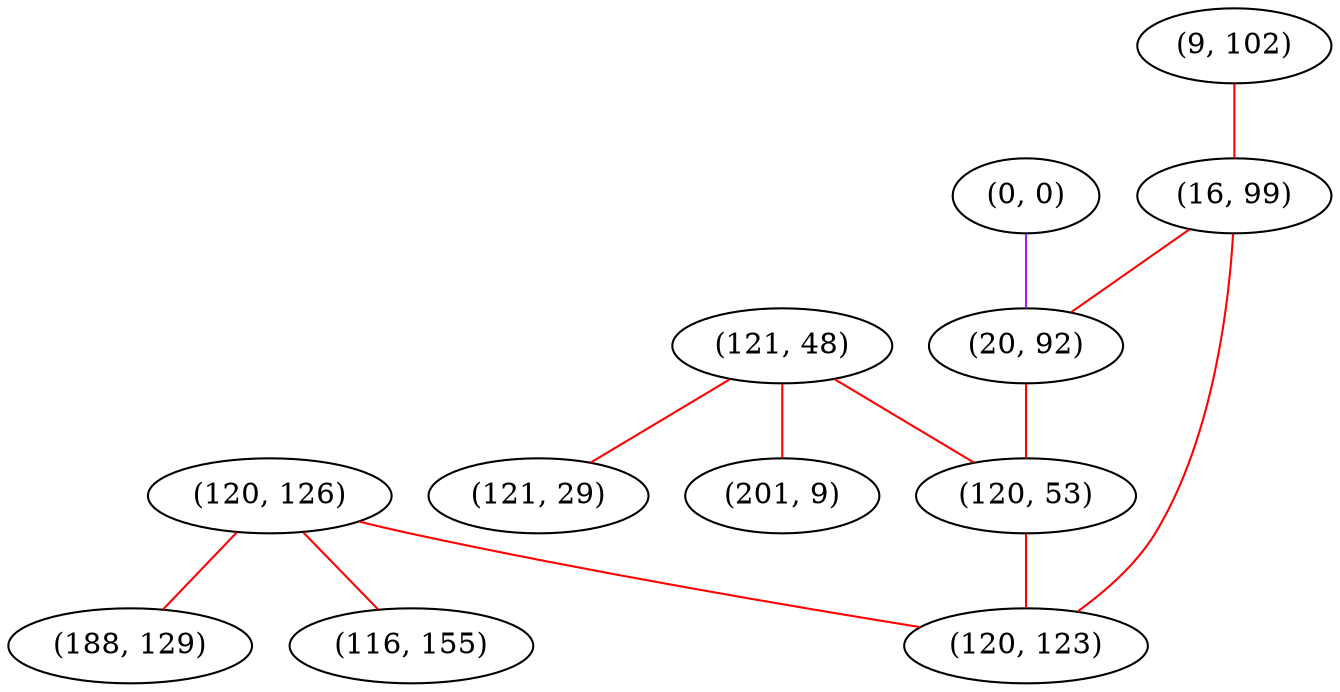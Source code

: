 graph "" {
"(120, 126)";
"(121, 48)";
"(0, 0)";
"(121, 29)";
"(9, 102)";
"(16, 99)";
"(201, 9)";
"(20, 92)";
"(188, 129)";
"(120, 53)";
"(120, 123)";
"(116, 155)";
"(120, 126)" -- "(120, 123)"  [color=red, key=0, weight=1];
"(120, 126)" -- "(188, 129)"  [color=red, key=0, weight=1];
"(120, 126)" -- "(116, 155)"  [color=red, key=0, weight=1];
"(121, 48)" -- "(121, 29)"  [color=red, key=0, weight=1];
"(121, 48)" -- "(120, 53)"  [color=red, key=0, weight=1];
"(121, 48)" -- "(201, 9)"  [color=red, key=0, weight=1];
"(0, 0)" -- "(20, 92)"  [color=purple, key=0, weight=4];
"(9, 102)" -- "(16, 99)"  [color=red, key=0, weight=1];
"(16, 99)" -- "(120, 123)"  [color=red, key=0, weight=1];
"(16, 99)" -- "(20, 92)"  [color=red, key=0, weight=1];
"(20, 92)" -- "(120, 53)"  [color=red, key=0, weight=1];
"(120, 53)" -- "(120, 123)"  [color=red, key=0, weight=1];
}
